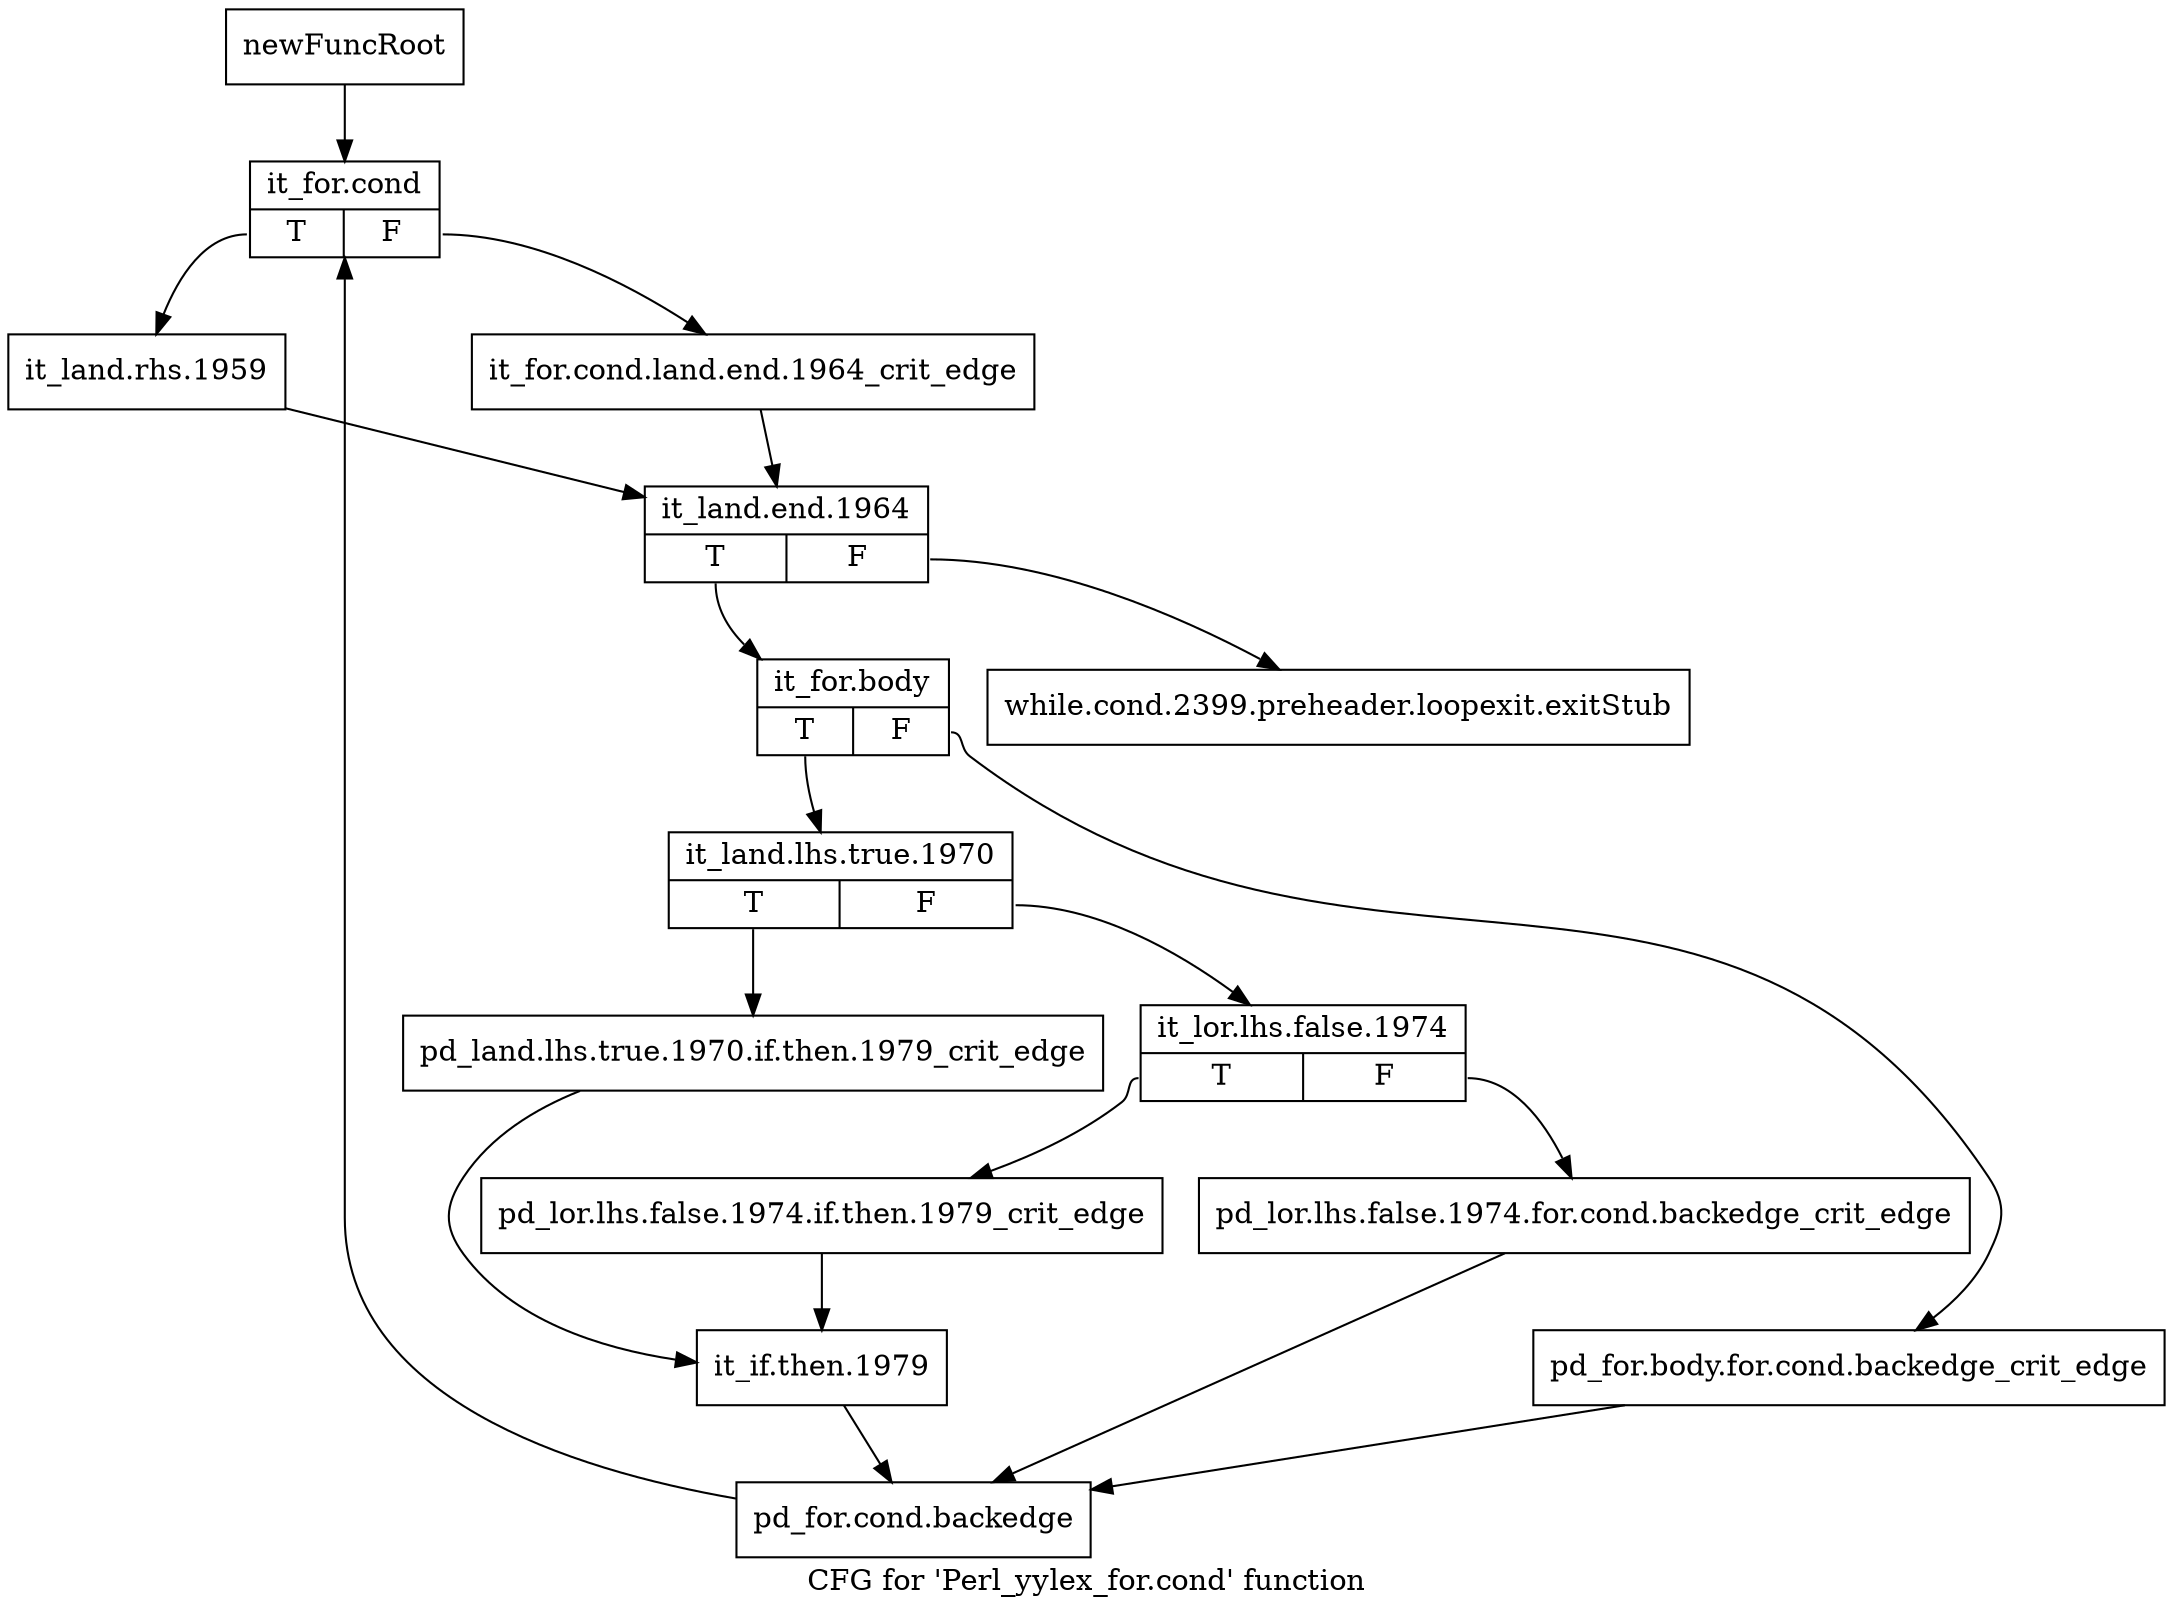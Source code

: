 digraph "CFG for 'Perl_yylex_for.cond' function" {
	label="CFG for 'Perl_yylex_for.cond' function";

	Node0x556ced0 [shape=record,label="{newFuncRoot}"];
	Node0x556ced0 -> Node0x556cf70;
	Node0x556cf20 [shape=record,label="{while.cond.2399.preheader.loopexit.exitStub}"];
	Node0x556cf70 [shape=record,label="{it_for.cond|{<s0>T|<s1>F}}"];
	Node0x556cf70:s0 -> Node0x556d010;
	Node0x556cf70:s1 -> Node0x556cfc0;
	Node0x556cfc0 [shape=record,label="{it_for.cond.land.end.1964_crit_edge}"];
	Node0x556cfc0 -> Node0x556d060;
	Node0x556d010 [shape=record,label="{it_land.rhs.1959}"];
	Node0x556d010 -> Node0x556d060;
	Node0x556d060 [shape=record,label="{it_land.end.1964|{<s0>T|<s1>F}}"];
	Node0x556d060:s0 -> Node0x556d0b0;
	Node0x556d060:s1 -> Node0x556cf20;
	Node0x556d0b0 [shape=record,label="{it_for.body|{<s0>T|<s1>F}}"];
	Node0x556d0b0:s0 -> Node0x556d150;
	Node0x556d0b0:s1 -> Node0x556d100;
	Node0x556d100 [shape=record,label="{pd_for.body.for.cond.backedge_crit_edge}"];
	Node0x556d100 -> Node0x556d330;
	Node0x556d150 [shape=record,label="{it_land.lhs.true.1970|{<s0>T|<s1>F}}"];
	Node0x556d150:s0 -> Node0x556d290;
	Node0x556d150:s1 -> Node0x556d1a0;
	Node0x556d1a0 [shape=record,label="{it_lor.lhs.false.1974|{<s0>T|<s1>F}}"];
	Node0x556d1a0:s0 -> Node0x556d240;
	Node0x556d1a0:s1 -> Node0x556d1f0;
	Node0x556d1f0 [shape=record,label="{pd_lor.lhs.false.1974.for.cond.backedge_crit_edge}"];
	Node0x556d1f0 -> Node0x556d330;
	Node0x556d240 [shape=record,label="{pd_lor.lhs.false.1974.if.then.1979_crit_edge}"];
	Node0x556d240 -> Node0x556d2e0;
	Node0x556d290 [shape=record,label="{pd_land.lhs.true.1970.if.then.1979_crit_edge}"];
	Node0x556d290 -> Node0x556d2e0;
	Node0x556d2e0 [shape=record,label="{it_if.then.1979}"];
	Node0x556d2e0 -> Node0x556d330;
	Node0x556d330 [shape=record,label="{pd_for.cond.backedge}"];
	Node0x556d330 -> Node0x556cf70;
}
